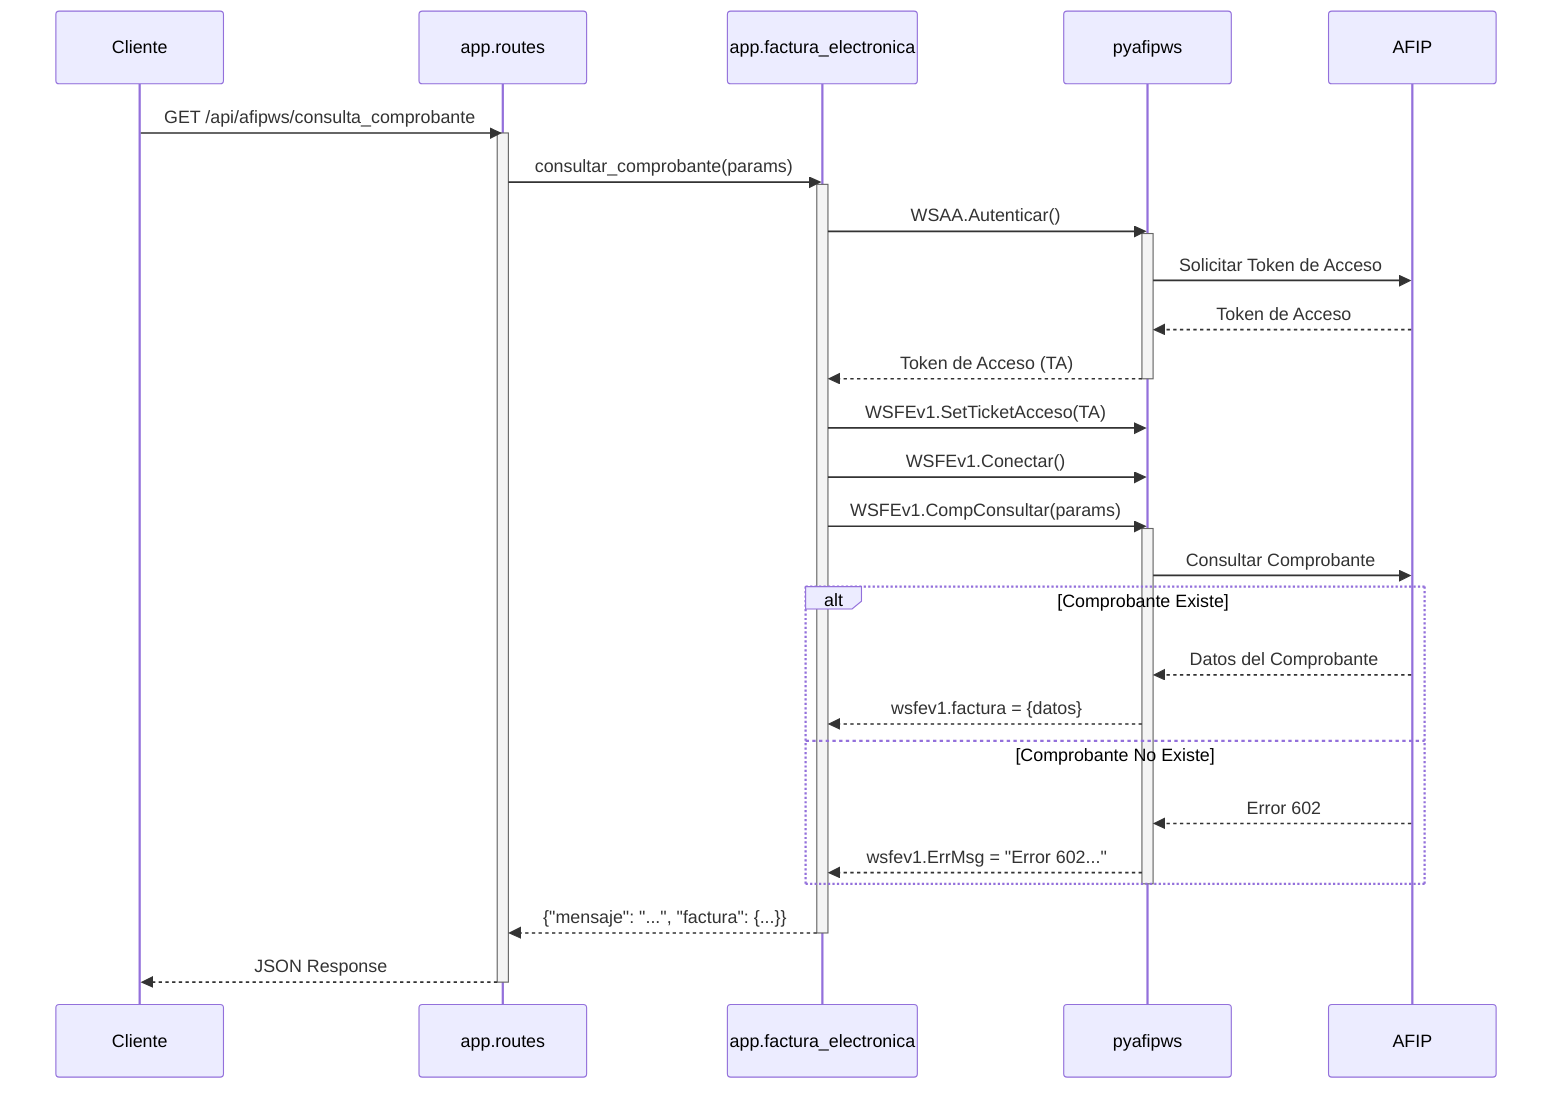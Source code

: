 sequenceDiagram
    participant C as Cliente
    participant R as app.routes
    participant F as app.factura_electronica
    participant P as pyafipws
    participant A as AFIP

    C->>R: GET /api/afipws/consulta_comprobante
    activate R
    R->>F: consultar_comprobante(params)
    activate F
    F->>P: WSAA.Autenticar()
    activate P
    P->>A: Solicitar Token de Acceso
    A-->>P: Token de Acceso
    P-->>F: Token de Acceso (TA)
    deactivate P
    F->>P: WSFEv1.SetTicketAcceso(TA)
    F->>P: WSFEv1.Conectar()
    F->>P: WSFEv1.CompConsultar(params)
    activate P
    P->>A: Consultar Comprobante
    alt Comprobante Existe
        A-->>P: Datos del Comprobante
        P-->>F: wsfev1.factura = {datos}
    else Comprobante No Existe
        A-->>P: Error 602
        P-->>F: wsfev1.ErrMsg = "Error 602..."
    end
    deactivate P
    F-->>R: {"mensaje": "...", "factura": {...}}
    deactivate F
    R-->>C: JSON Response
    deactivate R